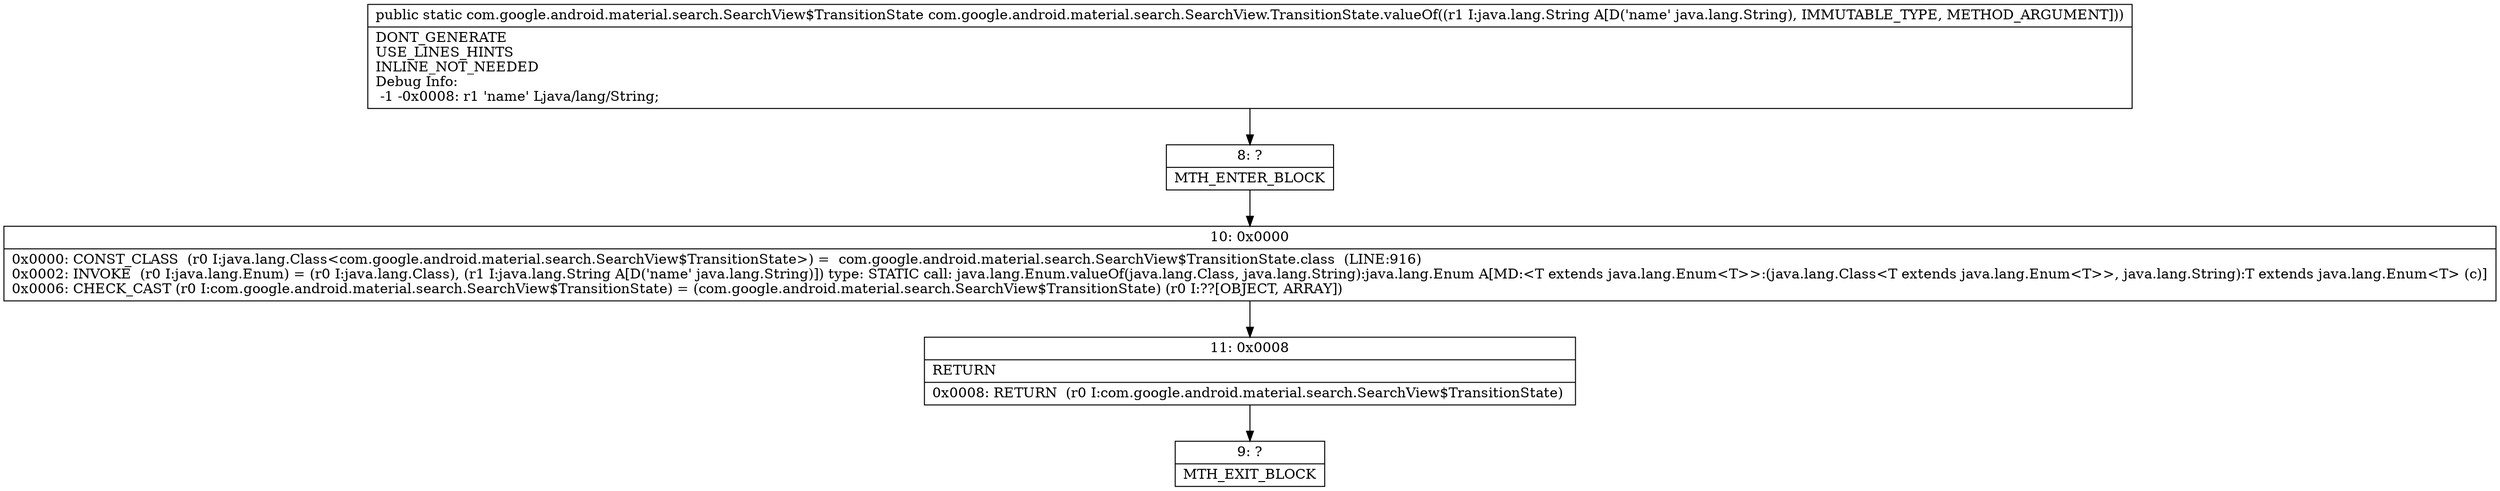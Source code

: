 digraph "CFG forcom.google.android.material.search.SearchView.TransitionState.valueOf(Ljava\/lang\/String;)Lcom\/google\/android\/material\/search\/SearchView$TransitionState;" {
Node_8 [shape=record,label="{8\:\ ?|MTH_ENTER_BLOCK\l}"];
Node_10 [shape=record,label="{10\:\ 0x0000|0x0000: CONST_CLASS  (r0 I:java.lang.Class\<com.google.android.material.search.SearchView$TransitionState\>) =  com.google.android.material.search.SearchView$TransitionState.class  (LINE:916)\l0x0002: INVOKE  (r0 I:java.lang.Enum) = (r0 I:java.lang.Class), (r1 I:java.lang.String A[D('name' java.lang.String)]) type: STATIC call: java.lang.Enum.valueOf(java.lang.Class, java.lang.String):java.lang.Enum A[MD:\<T extends java.lang.Enum\<T\>\>:(java.lang.Class\<T extends java.lang.Enum\<T\>\>, java.lang.String):T extends java.lang.Enum\<T\> (c)]\l0x0006: CHECK_CAST (r0 I:com.google.android.material.search.SearchView$TransitionState) = (com.google.android.material.search.SearchView$TransitionState) (r0 I:??[OBJECT, ARRAY]) \l}"];
Node_11 [shape=record,label="{11\:\ 0x0008|RETURN\l|0x0008: RETURN  (r0 I:com.google.android.material.search.SearchView$TransitionState) \l}"];
Node_9 [shape=record,label="{9\:\ ?|MTH_EXIT_BLOCK\l}"];
MethodNode[shape=record,label="{public static com.google.android.material.search.SearchView$TransitionState com.google.android.material.search.SearchView.TransitionState.valueOf((r1 I:java.lang.String A[D('name' java.lang.String), IMMUTABLE_TYPE, METHOD_ARGUMENT]))  | DONT_GENERATE\lUSE_LINES_HINTS\lINLINE_NOT_NEEDED\lDebug Info:\l  \-1 \-0x0008: r1 'name' Ljava\/lang\/String;\l}"];
MethodNode -> Node_8;Node_8 -> Node_10;
Node_10 -> Node_11;
Node_11 -> Node_9;
}

